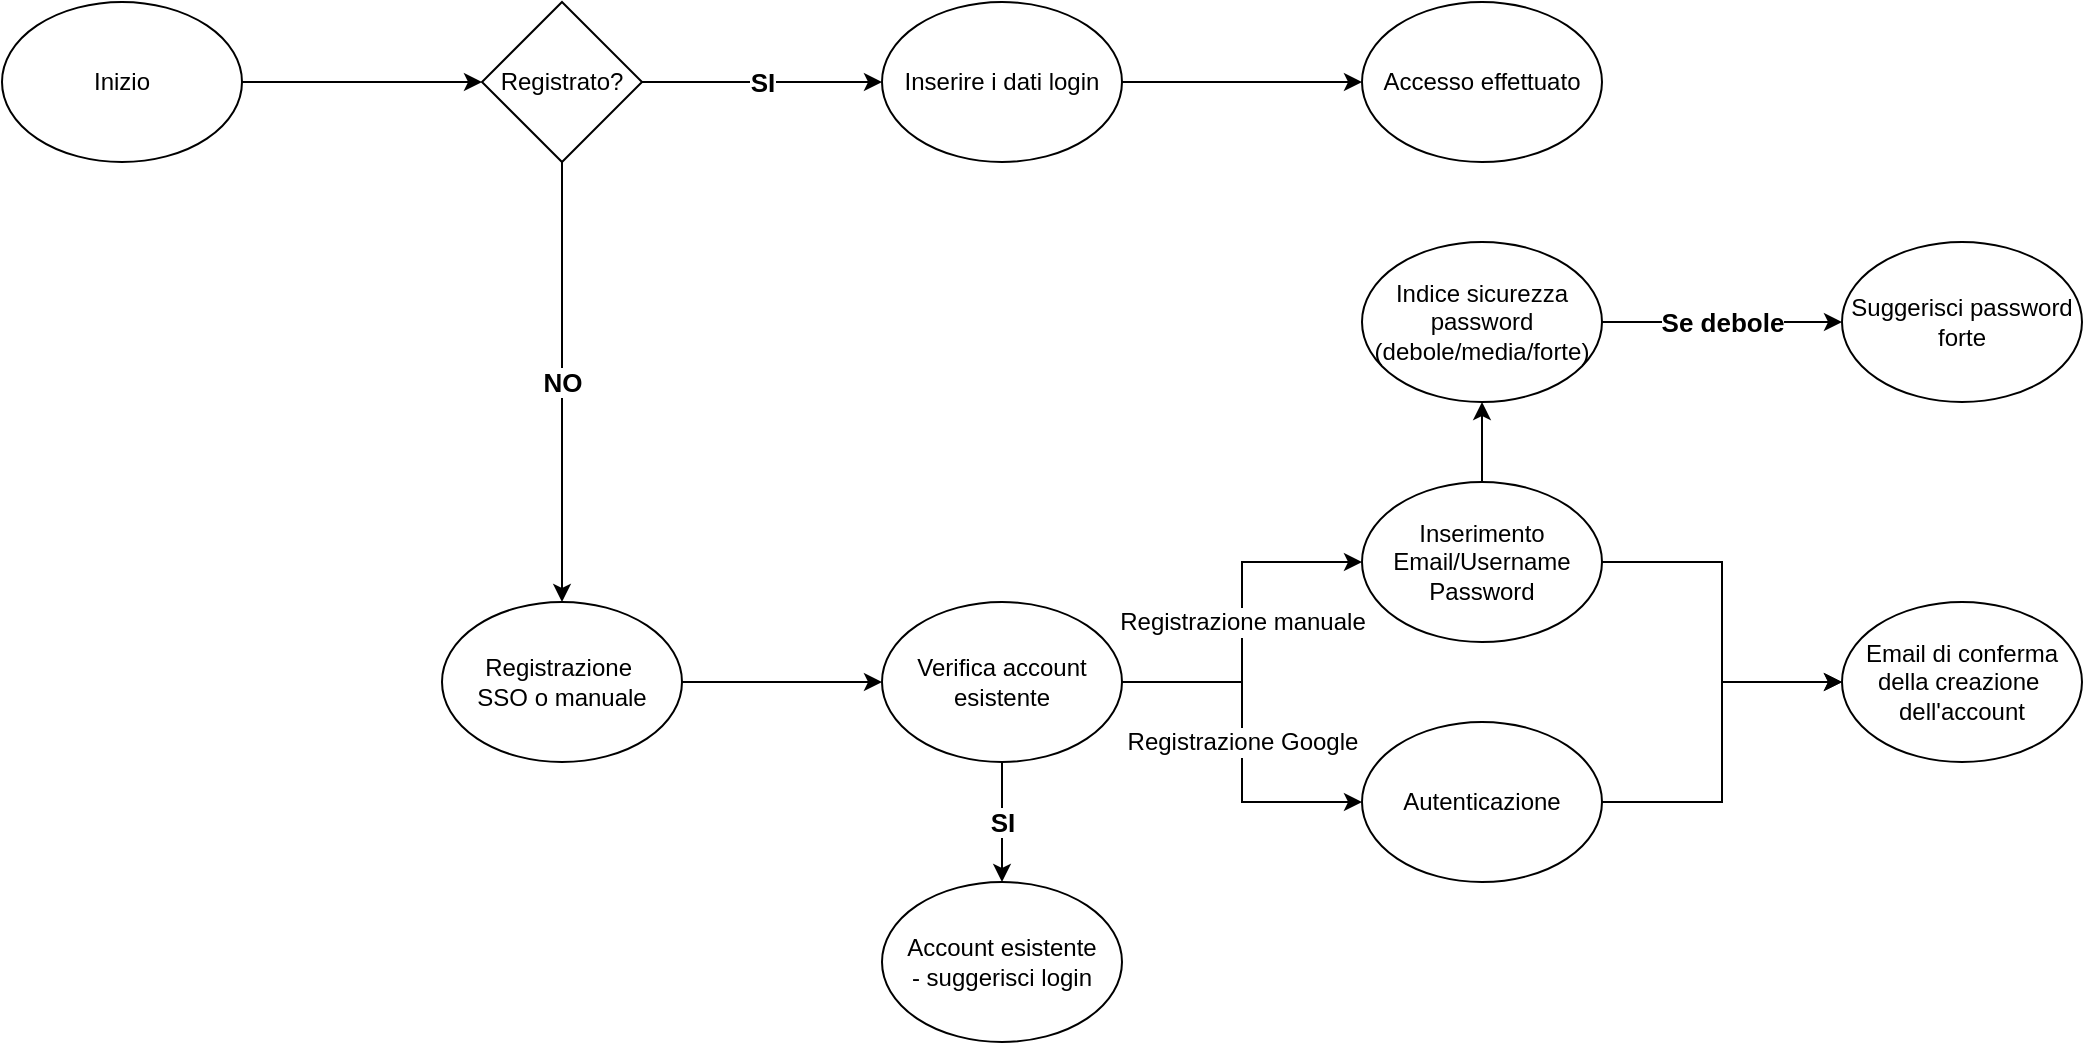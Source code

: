 <mxfile version="24.9.1" pages="2">
  <diagram name="Registrazione" id="raB2J3A79mVXJWlzleP7">
    <mxGraphModel dx="1050" dy="557" grid="1" gridSize="10" guides="1" tooltips="1" connect="1" arrows="1" fold="1" page="1" pageScale="1" pageWidth="827" pageHeight="1169" math="0" shadow="0">
      <root>
        <mxCell id="0" />
        <mxCell id="1" parent="0" />
        <mxCell id="0chktkeY3AYQwsLdmLjI-4" style="edgeStyle=orthogonalEdgeStyle;rounded=0;orthogonalLoop=1;jettySize=auto;html=1;entryX=0;entryY=0.5;entryDx=0;entryDy=0;" edge="1" parent="1" source="0chktkeY3AYQwsLdmLjI-1" target="0chktkeY3AYQwsLdmLjI-2">
          <mxGeometry relative="1" as="geometry" />
        </mxCell>
        <mxCell id="0chktkeY3AYQwsLdmLjI-1" value="Inizio" style="ellipse;whiteSpace=wrap;html=1;" vertex="1" parent="1">
          <mxGeometry x="40" y="80" width="120" height="80" as="geometry" />
        </mxCell>
        <mxCell id="0chktkeY3AYQwsLdmLjI-2" value="Registrato?" style="rhombus;whiteSpace=wrap;html=1;" vertex="1" parent="1">
          <mxGeometry x="280" y="80" width="80" height="80" as="geometry" />
        </mxCell>
        <mxCell id="0chktkeY3AYQwsLdmLjI-16" style="edgeStyle=orthogonalEdgeStyle;rounded=0;orthogonalLoop=1;jettySize=auto;html=1;entryX=0;entryY=0.5;entryDx=0;entryDy=0;" edge="1" parent="1" source="0chktkeY3AYQwsLdmLjI-11" target="0chktkeY3AYQwsLdmLjI-15">
          <mxGeometry relative="1" as="geometry" />
        </mxCell>
        <mxCell id="0chktkeY3AYQwsLdmLjI-11" value="Inserire i dati login" style="ellipse;whiteSpace=wrap;html=1;" vertex="1" parent="1">
          <mxGeometry x="480" y="80" width="120" height="80" as="geometry" />
        </mxCell>
        <mxCell id="0chktkeY3AYQwsLdmLjI-12" value="" style="endArrow=classic;html=1;rounded=0;exitX=1;exitY=0.5;exitDx=0;exitDy=0;entryX=0;entryY=0.5;entryDx=0;entryDy=0;" edge="1" parent="1" source="0chktkeY3AYQwsLdmLjI-2" target="0chktkeY3AYQwsLdmLjI-11">
          <mxGeometry relative="1" as="geometry">
            <mxPoint x="320" y="200" as="sourcePoint" />
            <mxPoint x="420" y="200" as="targetPoint" />
          </mxGeometry>
        </mxCell>
        <mxCell id="0chktkeY3AYQwsLdmLjI-13" value="SI" style="edgeLabel;resizable=0;html=1;;align=center;verticalAlign=middle;fontStyle=1;labelBorderColor=none;fontSize=13;" connectable="0" vertex="1" parent="0chktkeY3AYQwsLdmLjI-12">
          <mxGeometry relative="1" as="geometry" />
        </mxCell>
        <mxCell id="0chktkeY3AYQwsLdmLjI-15" value="Accesso effettuato" style="ellipse;whiteSpace=wrap;html=1;" vertex="1" parent="1">
          <mxGeometry x="720" y="80" width="120" height="80" as="geometry" />
        </mxCell>
        <mxCell id="0chktkeY3AYQwsLdmLjI-17" value="Indice sicurezza&lt;div&gt;password&lt;/div&gt;&lt;div&gt;(debole/media/forte)&lt;/div&gt;" style="ellipse;whiteSpace=wrap;html=1;" vertex="1" parent="1">
          <mxGeometry x="720" y="200" width="120" height="80" as="geometry" />
        </mxCell>
        <mxCell id="0chktkeY3AYQwsLdmLjI-40" style="edgeStyle=orthogonalEdgeStyle;rounded=0;orthogonalLoop=1;jettySize=auto;html=1;exitX=1;exitY=0.5;exitDx=0;exitDy=0;entryX=0;entryY=0.5;entryDx=0;entryDy=0;" edge="1" parent="1" source="0chktkeY3AYQwsLdmLjI-18" target="0chktkeY3AYQwsLdmLjI-38">
          <mxGeometry relative="1" as="geometry" />
        </mxCell>
        <mxCell id="0chktkeY3AYQwsLdmLjI-18" value="Inserimento&lt;div&gt;Email/Username&lt;/div&gt;&lt;div&gt;Password&lt;/div&gt;" style="ellipse;whiteSpace=wrap;html=1;" vertex="1" parent="1">
          <mxGeometry x="720" y="320" width="120" height="80" as="geometry" />
        </mxCell>
        <mxCell id="0chktkeY3AYQwsLdmLjI-19" value="Verifica account esistente" style="ellipse;whiteSpace=wrap;html=1;" vertex="1" parent="1">
          <mxGeometry x="480" y="380" width="120" height="80" as="geometry" />
        </mxCell>
        <mxCell id="0chktkeY3AYQwsLdmLjI-39" style="edgeStyle=orthogonalEdgeStyle;rounded=0;orthogonalLoop=1;jettySize=auto;html=1;entryX=0;entryY=0.5;entryDx=0;entryDy=0;" edge="1" parent="1" source="0chktkeY3AYQwsLdmLjI-20" target="0chktkeY3AYQwsLdmLjI-38">
          <mxGeometry relative="1" as="geometry" />
        </mxCell>
        <mxCell id="0chktkeY3AYQwsLdmLjI-20" value="Autenticazione" style="ellipse;whiteSpace=wrap;html=1;" vertex="1" parent="1">
          <mxGeometry x="720" y="440" width="120" height="80" as="geometry" />
        </mxCell>
        <mxCell id="0chktkeY3AYQwsLdmLjI-21" value="Registrazione&amp;nbsp;&lt;div&gt;SSO&amp;nbsp;&lt;span style=&quot;background-color: initial;&quot;&gt;o manuale&lt;/span&gt;&lt;/div&gt;" style="ellipse;whiteSpace=wrap;html=1;" vertex="1" parent="1">
          <mxGeometry x="260" y="380" width="120" height="80" as="geometry" />
        </mxCell>
        <mxCell id="0chktkeY3AYQwsLdmLjI-22" value="" style="endArrow=classic;html=1;rounded=0;exitX=0.5;exitY=1;exitDx=0;exitDy=0;entryX=0.5;entryY=0;entryDx=0;entryDy=0;" edge="1" parent="1" source="0chktkeY3AYQwsLdmLjI-2" target="0chktkeY3AYQwsLdmLjI-21">
          <mxGeometry relative="1" as="geometry">
            <mxPoint x="360" y="370" as="sourcePoint" />
            <mxPoint x="460" y="370" as="targetPoint" />
          </mxGeometry>
        </mxCell>
        <mxCell id="0chktkeY3AYQwsLdmLjI-23" value="NO" style="edgeLabel;resizable=0;html=1;;align=center;verticalAlign=middle;labelBorderColor=none;fontStyle=1;textShadow=0;fontSize=13;" connectable="0" vertex="1" parent="0chktkeY3AYQwsLdmLjI-22">
          <mxGeometry relative="1" as="geometry" />
        </mxCell>
        <mxCell id="0chktkeY3AYQwsLdmLjI-25" value="" style="endArrow=classic;html=1;rounded=0;exitX=1;exitY=0.5;exitDx=0;exitDy=0;entryX=0;entryY=0.5;entryDx=0;entryDy=0;" edge="1" parent="1" source="0chktkeY3AYQwsLdmLjI-21" target="0chktkeY3AYQwsLdmLjI-19">
          <mxGeometry width="50" height="50" relative="1" as="geometry">
            <mxPoint x="390" y="390" as="sourcePoint" />
            <mxPoint x="440" y="340" as="targetPoint" />
          </mxGeometry>
        </mxCell>
        <mxCell id="0chktkeY3AYQwsLdmLjI-26" value="" style="endArrow=classic;html=1;rounded=0;exitX=1;exitY=0.5;exitDx=0;exitDy=0;entryX=0;entryY=0.5;entryDx=0;entryDy=0;" edge="1" parent="1" source="0chktkeY3AYQwsLdmLjI-19" target="0chktkeY3AYQwsLdmLjI-18">
          <mxGeometry relative="1" as="geometry">
            <mxPoint x="360" y="370" as="sourcePoint" />
            <mxPoint x="460" y="370" as="targetPoint" />
            <Array as="points">
              <mxPoint x="620" y="420" />
              <mxPoint x="660" y="420" />
              <mxPoint x="660" y="360" />
            </Array>
          </mxGeometry>
        </mxCell>
        <mxCell id="0chktkeY3AYQwsLdmLjI-27" value="Registrazione manuale" style="edgeLabel;resizable=0;html=1;;align=center;verticalAlign=middle;fontSize=12;" connectable="0" vertex="1" parent="0chktkeY3AYQwsLdmLjI-26">
          <mxGeometry relative="1" as="geometry" />
        </mxCell>
        <mxCell id="0chktkeY3AYQwsLdmLjI-28" value="" style="endArrow=classic;html=1;rounded=0;exitX=1;exitY=0.5;exitDx=0;exitDy=0;entryX=0;entryY=0.5;entryDx=0;entryDy=0;" edge="1" parent="1" source="0chktkeY3AYQwsLdmLjI-19" target="0chktkeY3AYQwsLdmLjI-20">
          <mxGeometry relative="1" as="geometry">
            <mxPoint x="360" y="370" as="sourcePoint" />
            <mxPoint x="460" y="370" as="targetPoint" />
            <Array as="points">
              <mxPoint x="660" y="420" />
              <mxPoint x="660" y="480" />
            </Array>
          </mxGeometry>
        </mxCell>
        <mxCell id="0chktkeY3AYQwsLdmLjI-29" value="Registrazione Google" style="edgeLabel;resizable=0;html=1;;align=center;verticalAlign=middle;fontSize=12;" connectable="0" vertex="1" parent="0chktkeY3AYQwsLdmLjI-28">
          <mxGeometry relative="1" as="geometry" />
        </mxCell>
        <mxCell id="0chktkeY3AYQwsLdmLjI-30" value="Account esistente&lt;div&gt;- suggerisci login&lt;/div&gt;" style="ellipse;whiteSpace=wrap;html=1;" vertex="1" parent="1">
          <mxGeometry x="480" y="520" width="120" height="80" as="geometry" />
        </mxCell>
        <mxCell id="0chktkeY3AYQwsLdmLjI-31" value="" style="endArrow=classic;html=1;rounded=0;exitX=0.5;exitY=1;exitDx=0;exitDy=0;entryX=0.5;entryY=0;entryDx=0;entryDy=0;" edge="1" parent="1" source="0chktkeY3AYQwsLdmLjI-19" target="0chktkeY3AYQwsLdmLjI-30">
          <mxGeometry relative="1" as="geometry">
            <mxPoint x="440" y="480" as="sourcePoint" />
            <mxPoint x="480" y="490" as="targetPoint" />
            <Array as="points" />
          </mxGeometry>
        </mxCell>
        <mxCell id="0chktkeY3AYQwsLdmLjI-32" value="SI" style="edgeLabel;resizable=0;html=1;;align=center;verticalAlign=middle;fontStyle=1;fontSize=13;" connectable="0" vertex="1" parent="0chktkeY3AYQwsLdmLjI-31">
          <mxGeometry relative="1" as="geometry" />
        </mxCell>
        <mxCell id="0chktkeY3AYQwsLdmLjI-34" value="" style="endArrow=classic;html=1;rounded=0;entryX=0.5;entryY=1;entryDx=0;entryDy=0;exitX=0.5;exitY=0;exitDx=0;exitDy=0;" edge="1" parent="1" source="0chktkeY3AYQwsLdmLjI-18" target="0chktkeY3AYQwsLdmLjI-17">
          <mxGeometry width="50" height="50" relative="1" as="geometry">
            <mxPoint x="720" y="390" as="sourcePoint" />
            <mxPoint x="700" y="330" as="targetPoint" />
          </mxGeometry>
        </mxCell>
        <mxCell id="0chktkeY3AYQwsLdmLjI-35" value="Suggerisci password&lt;div&gt;forte&lt;/div&gt;" style="ellipse;whiteSpace=wrap;html=1;" vertex="1" parent="1">
          <mxGeometry x="960" y="200" width="120" height="80" as="geometry" />
        </mxCell>
        <mxCell id="0chktkeY3AYQwsLdmLjI-36" value="" style="endArrow=classic;html=1;rounded=0;exitX=1;exitY=0.5;exitDx=0;exitDy=0;" edge="1" parent="1" source="0chktkeY3AYQwsLdmLjI-17" target="0chktkeY3AYQwsLdmLjI-35">
          <mxGeometry relative="1" as="geometry">
            <mxPoint x="1000" y="370" as="sourcePoint" />
            <mxPoint x="1100" y="370" as="targetPoint" />
          </mxGeometry>
        </mxCell>
        <mxCell id="0chktkeY3AYQwsLdmLjI-37" value="Se debole" style="edgeLabel;resizable=0;html=1;;align=center;verticalAlign=middle;fontStyle=1;fontSize=13;" connectable="0" vertex="1" parent="0chktkeY3AYQwsLdmLjI-36">
          <mxGeometry relative="1" as="geometry" />
        </mxCell>
        <mxCell id="0chktkeY3AYQwsLdmLjI-38" value="Email di conferma&lt;div&gt;della creazione&amp;nbsp;&lt;/div&gt;&lt;div&gt;dell&#39;account&lt;/div&gt;" style="ellipse;whiteSpace=wrap;html=1;" vertex="1" parent="1">
          <mxGeometry x="960" y="380" width="120" height="80" as="geometry" />
        </mxCell>
      </root>
    </mxGraphModel>
  </diagram>
  <diagram name="Report" id="3LXBdIhEb1W65V4mlh5u">
    <mxGraphModel dx="1050" dy="557" grid="1" gridSize="10" guides="1" tooltips="1" connect="1" arrows="1" fold="1" page="1" pageScale="1" pageWidth="827" pageHeight="1169" math="0" shadow="0">
      <root>
        <mxCell id="Xajj7K2Lql-VBdXeDjx6-0" />
        <mxCell id="Xajj7K2Lql-VBdXeDjx6-1" parent="Xajj7K2Lql-VBdXeDjx6-0" />
        <mxCell id="Xajj7K2Lql-VBdXeDjx6-2" style="edgeStyle=orthogonalEdgeStyle;rounded=0;orthogonalLoop=1;jettySize=auto;html=1;entryX=0;entryY=0.5;entryDx=0;entryDy=0;" edge="1" parent="Xajj7K2Lql-VBdXeDjx6-1" source="Xajj7K2Lql-VBdXeDjx6-3" target="Xajj7K2Lql-VBdXeDjx6-4">
          <mxGeometry relative="1" as="geometry" />
        </mxCell>
        <mxCell id="Xajj7K2Lql-VBdXeDjx6-3" value="Inizio" style="ellipse;whiteSpace=wrap;html=1;" vertex="1" parent="Xajj7K2Lql-VBdXeDjx6-1">
          <mxGeometry x="40" y="80" width="120" height="80" as="geometry" />
        </mxCell>
        <mxCell id="Xajj7K2Lql-VBdXeDjx6-4" value="Registrato?" style="rhombus;whiteSpace=wrap;html=1;" vertex="1" parent="Xajj7K2Lql-VBdXeDjx6-1">
          <mxGeometry x="280" y="80" width="80" height="80" as="geometry" />
        </mxCell>
        <mxCell id="Xajj7K2Lql-VBdXeDjx6-5" style="edgeStyle=orthogonalEdgeStyle;rounded=0;orthogonalLoop=1;jettySize=auto;html=1;entryX=0;entryY=0.5;entryDx=0;entryDy=0;" edge="1" parent="Xajj7K2Lql-VBdXeDjx6-1" source="Xajj7K2Lql-VBdXeDjx6-6" target="Xajj7K2Lql-VBdXeDjx6-9">
          <mxGeometry relative="1" as="geometry" />
        </mxCell>
        <mxCell id="Xajj7K2Lql-VBdXeDjx6-6" value="Inserire i dati login" style="ellipse;whiteSpace=wrap;html=1;" vertex="1" parent="Xajj7K2Lql-VBdXeDjx6-1">
          <mxGeometry x="480" y="80" width="120" height="80" as="geometry" />
        </mxCell>
        <mxCell id="Xajj7K2Lql-VBdXeDjx6-7" value="" style="endArrow=classic;html=1;rounded=0;exitX=1;exitY=0.5;exitDx=0;exitDy=0;entryX=0;entryY=0.5;entryDx=0;entryDy=0;" edge="1" parent="Xajj7K2Lql-VBdXeDjx6-1" source="Xajj7K2Lql-VBdXeDjx6-4" target="Xajj7K2Lql-VBdXeDjx6-6">
          <mxGeometry relative="1" as="geometry">
            <mxPoint x="320" y="200" as="sourcePoint" />
            <mxPoint x="420" y="200" as="targetPoint" />
          </mxGeometry>
        </mxCell>
        <mxCell id="Xajj7K2Lql-VBdXeDjx6-8" value="SI" style="edgeLabel;resizable=0;html=1;;align=center;verticalAlign=middle;fontStyle=1;labelBorderColor=none;fontSize=13;" connectable="0" vertex="1" parent="Xajj7K2Lql-VBdXeDjx6-7">
          <mxGeometry relative="1" as="geometry" />
        </mxCell>
        <mxCell id="Xajj7K2Lql-VBdXeDjx6-9" value="Accesso effettuato" style="ellipse;whiteSpace=wrap;html=1;" vertex="1" parent="Xajj7K2Lql-VBdXeDjx6-1">
          <mxGeometry x="720" y="80" width="120" height="80" as="geometry" />
        </mxCell>
        <mxCell id="Xajj7K2Lql-VBdXeDjx6-10" value="Indice sicurezza&lt;div&gt;password&lt;/div&gt;&lt;div&gt;(debole/media/forte)&lt;/div&gt;" style="ellipse;whiteSpace=wrap;html=1;" vertex="1" parent="Xajj7K2Lql-VBdXeDjx6-1">
          <mxGeometry x="720" y="200" width="120" height="80" as="geometry" />
        </mxCell>
        <mxCell id="Xajj7K2Lql-VBdXeDjx6-11" style="edgeStyle=orthogonalEdgeStyle;rounded=0;orthogonalLoop=1;jettySize=auto;html=1;exitX=1;exitY=0.5;exitDx=0;exitDy=0;entryX=0;entryY=0.5;entryDx=0;entryDy=0;" edge="1" parent="Xajj7K2Lql-VBdXeDjx6-1" source="Xajj7K2Lql-VBdXeDjx6-12" target="Xajj7K2Lql-VBdXeDjx6-31">
          <mxGeometry relative="1" as="geometry" />
        </mxCell>
        <mxCell id="Xajj7K2Lql-VBdXeDjx6-12" value="Inserimento&lt;div&gt;Email/Username&lt;/div&gt;&lt;div&gt;Password&lt;/div&gt;" style="ellipse;whiteSpace=wrap;html=1;" vertex="1" parent="Xajj7K2Lql-VBdXeDjx6-1">
          <mxGeometry x="720" y="320" width="120" height="80" as="geometry" />
        </mxCell>
        <mxCell id="Xajj7K2Lql-VBdXeDjx6-13" value="Verifica account esistente" style="ellipse;whiteSpace=wrap;html=1;" vertex="1" parent="Xajj7K2Lql-VBdXeDjx6-1">
          <mxGeometry x="480" y="380" width="120" height="80" as="geometry" />
        </mxCell>
        <mxCell id="Xajj7K2Lql-VBdXeDjx6-14" style="edgeStyle=orthogonalEdgeStyle;rounded=0;orthogonalLoop=1;jettySize=auto;html=1;entryX=0;entryY=0.5;entryDx=0;entryDy=0;" edge="1" parent="Xajj7K2Lql-VBdXeDjx6-1" source="Xajj7K2Lql-VBdXeDjx6-15" target="Xajj7K2Lql-VBdXeDjx6-31">
          <mxGeometry relative="1" as="geometry" />
        </mxCell>
        <mxCell id="Xajj7K2Lql-VBdXeDjx6-15" value="Autenticazione" style="ellipse;whiteSpace=wrap;html=1;" vertex="1" parent="Xajj7K2Lql-VBdXeDjx6-1">
          <mxGeometry x="720" y="440" width="120" height="80" as="geometry" />
        </mxCell>
        <mxCell id="Xajj7K2Lql-VBdXeDjx6-16" value="Registrazione&amp;nbsp;&lt;div&gt;SSO&amp;nbsp;&lt;span style=&quot;background-color: initial;&quot;&gt;o manuale&lt;/span&gt;&lt;/div&gt;" style="ellipse;whiteSpace=wrap;html=1;" vertex="1" parent="Xajj7K2Lql-VBdXeDjx6-1">
          <mxGeometry x="260" y="380" width="120" height="80" as="geometry" />
        </mxCell>
        <mxCell id="Xajj7K2Lql-VBdXeDjx6-17" value="" style="endArrow=classic;html=1;rounded=0;exitX=0.5;exitY=1;exitDx=0;exitDy=0;entryX=0.5;entryY=0;entryDx=0;entryDy=0;" edge="1" parent="Xajj7K2Lql-VBdXeDjx6-1" source="Xajj7K2Lql-VBdXeDjx6-4" target="Xajj7K2Lql-VBdXeDjx6-16">
          <mxGeometry relative="1" as="geometry">
            <mxPoint x="360" y="370" as="sourcePoint" />
            <mxPoint x="460" y="370" as="targetPoint" />
          </mxGeometry>
        </mxCell>
        <mxCell id="Xajj7K2Lql-VBdXeDjx6-18" value="NO" style="edgeLabel;resizable=0;html=1;;align=center;verticalAlign=middle;labelBorderColor=none;fontStyle=1;textShadow=0;fontSize=13;" connectable="0" vertex="1" parent="Xajj7K2Lql-VBdXeDjx6-17">
          <mxGeometry relative="1" as="geometry" />
        </mxCell>
        <mxCell id="Xajj7K2Lql-VBdXeDjx6-19" value="" style="endArrow=classic;html=1;rounded=0;exitX=1;exitY=0.5;exitDx=0;exitDy=0;entryX=0;entryY=0.5;entryDx=0;entryDy=0;" edge="1" parent="Xajj7K2Lql-VBdXeDjx6-1" source="Xajj7K2Lql-VBdXeDjx6-16" target="Xajj7K2Lql-VBdXeDjx6-13">
          <mxGeometry width="50" height="50" relative="1" as="geometry">
            <mxPoint x="390" y="390" as="sourcePoint" />
            <mxPoint x="440" y="340" as="targetPoint" />
          </mxGeometry>
        </mxCell>
        <mxCell id="Xajj7K2Lql-VBdXeDjx6-20" value="" style="endArrow=classic;html=1;rounded=0;exitX=1;exitY=0.5;exitDx=0;exitDy=0;entryX=0;entryY=0.5;entryDx=0;entryDy=0;" edge="1" parent="Xajj7K2Lql-VBdXeDjx6-1" source="Xajj7K2Lql-VBdXeDjx6-13" target="Xajj7K2Lql-VBdXeDjx6-12">
          <mxGeometry relative="1" as="geometry">
            <mxPoint x="360" y="370" as="sourcePoint" />
            <mxPoint x="460" y="370" as="targetPoint" />
            <Array as="points">
              <mxPoint x="620" y="420" />
              <mxPoint x="660" y="420" />
              <mxPoint x="660" y="360" />
            </Array>
          </mxGeometry>
        </mxCell>
        <mxCell id="Xajj7K2Lql-VBdXeDjx6-21" value="Registrazione manuale" style="edgeLabel;resizable=0;html=1;;align=center;verticalAlign=middle;fontSize=12;" connectable="0" vertex="1" parent="Xajj7K2Lql-VBdXeDjx6-20">
          <mxGeometry relative="1" as="geometry" />
        </mxCell>
        <mxCell id="Xajj7K2Lql-VBdXeDjx6-22" value="" style="endArrow=classic;html=1;rounded=0;exitX=1;exitY=0.5;exitDx=0;exitDy=0;entryX=0;entryY=0.5;entryDx=0;entryDy=0;" edge="1" parent="Xajj7K2Lql-VBdXeDjx6-1" source="Xajj7K2Lql-VBdXeDjx6-13" target="Xajj7K2Lql-VBdXeDjx6-15">
          <mxGeometry relative="1" as="geometry">
            <mxPoint x="360" y="370" as="sourcePoint" />
            <mxPoint x="460" y="370" as="targetPoint" />
            <Array as="points">
              <mxPoint x="660" y="420" />
              <mxPoint x="660" y="480" />
            </Array>
          </mxGeometry>
        </mxCell>
        <mxCell id="Xajj7K2Lql-VBdXeDjx6-23" value="Registrazione Google" style="edgeLabel;resizable=0;html=1;;align=center;verticalAlign=middle;fontSize=12;" connectable="0" vertex="1" parent="Xajj7K2Lql-VBdXeDjx6-22">
          <mxGeometry relative="1" as="geometry" />
        </mxCell>
        <mxCell id="Xajj7K2Lql-VBdXeDjx6-24" value="Account esistente&lt;div&gt;- suggerisci login&lt;/div&gt;" style="ellipse;whiteSpace=wrap;html=1;" vertex="1" parent="Xajj7K2Lql-VBdXeDjx6-1">
          <mxGeometry x="480" y="520" width="120" height="80" as="geometry" />
        </mxCell>
        <mxCell id="Xajj7K2Lql-VBdXeDjx6-25" value="" style="endArrow=classic;html=1;rounded=0;exitX=0.5;exitY=1;exitDx=0;exitDy=0;entryX=0.5;entryY=0;entryDx=0;entryDy=0;" edge="1" parent="Xajj7K2Lql-VBdXeDjx6-1" source="Xajj7K2Lql-VBdXeDjx6-13" target="Xajj7K2Lql-VBdXeDjx6-24">
          <mxGeometry relative="1" as="geometry">
            <mxPoint x="440" y="480" as="sourcePoint" />
            <mxPoint x="480" y="490" as="targetPoint" />
            <Array as="points" />
          </mxGeometry>
        </mxCell>
        <mxCell id="Xajj7K2Lql-VBdXeDjx6-26" value="SI" style="edgeLabel;resizable=0;html=1;;align=center;verticalAlign=middle;fontStyle=1;fontSize=13;" connectable="0" vertex="1" parent="Xajj7K2Lql-VBdXeDjx6-25">
          <mxGeometry relative="1" as="geometry" />
        </mxCell>
        <mxCell id="Xajj7K2Lql-VBdXeDjx6-27" value="" style="endArrow=classic;html=1;rounded=0;entryX=0.5;entryY=1;entryDx=0;entryDy=0;exitX=0.5;exitY=0;exitDx=0;exitDy=0;" edge="1" parent="Xajj7K2Lql-VBdXeDjx6-1" source="Xajj7K2Lql-VBdXeDjx6-12" target="Xajj7K2Lql-VBdXeDjx6-10">
          <mxGeometry width="50" height="50" relative="1" as="geometry">
            <mxPoint x="720" y="390" as="sourcePoint" />
            <mxPoint x="700" y="330" as="targetPoint" />
          </mxGeometry>
        </mxCell>
        <mxCell id="Xajj7K2Lql-VBdXeDjx6-28" value="Suggerisci password&lt;div&gt;forte&lt;/div&gt;" style="ellipse;whiteSpace=wrap;html=1;" vertex="1" parent="Xajj7K2Lql-VBdXeDjx6-1">
          <mxGeometry x="960" y="200" width="120" height="80" as="geometry" />
        </mxCell>
        <mxCell id="Xajj7K2Lql-VBdXeDjx6-29" value="" style="endArrow=classic;html=1;rounded=0;exitX=1;exitY=0.5;exitDx=0;exitDy=0;" edge="1" parent="Xajj7K2Lql-VBdXeDjx6-1" source="Xajj7K2Lql-VBdXeDjx6-10" target="Xajj7K2Lql-VBdXeDjx6-28">
          <mxGeometry relative="1" as="geometry">
            <mxPoint x="1000" y="370" as="sourcePoint" />
            <mxPoint x="1100" y="370" as="targetPoint" />
          </mxGeometry>
        </mxCell>
        <mxCell id="Xajj7K2Lql-VBdXeDjx6-30" value="Se debole" style="edgeLabel;resizable=0;html=1;;align=center;verticalAlign=middle;fontStyle=1;fontSize=13;" connectable="0" vertex="1" parent="Xajj7K2Lql-VBdXeDjx6-29">
          <mxGeometry relative="1" as="geometry" />
        </mxCell>
        <mxCell id="Xajj7K2Lql-VBdXeDjx6-31" value="Email di conferma&lt;div&gt;della creazione&amp;nbsp;&lt;/div&gt;&lt;div&gt;dell&#39;account&lt;/div&gt;" style="ellipse;whiteSpace=wrap;html=1;" vertex="1" parent="Xajj7K2Lql-VBdXeDjx6-1">
          <mxGeometry x="960" y="380" width="120" height="80" as="geometry" />
        </mxCell>
      </root>
    </mxGraphModel>
  </diagram>
</mxfile>
